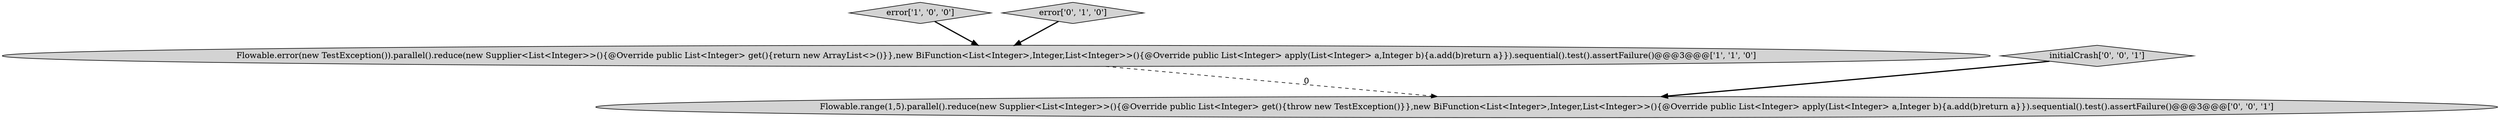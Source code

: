 digraph {
0 [style = filled, label = "error['1', '0', '0']", fillcolor = lightgray, shape = diamond image = "AAA0AAABBB1BBB"];
3 [style = filled, label = "initialCrash['0', '0', '1']", fillcolor = lightgray, shape = diamond image = "AAA0AAABBB3BBB"];
4 [style = filled, label = "Flowable.range(1,5).parallel().reduce(new Supplier<List<Integer>>(){@Override public List<Integer> get(){throw new TestException()}},new BiFunction<List<Integer>,Integer,List<Integer>>(){@Override public List<Integer> apply(List<Integer> a,Integer b){a.add(b)return a}}).sequential().test().assertFailure()@@@3@@@['0', '0', '1']", fillcolor = lightgray, shape = ellipse image = "AAA0AAABBB3BBB"];
1 [style = filled, label = "Flowable.error(new TestException()).parallel().reduce(new Supplier<List<Integer>>(){@Override public List<Integer> get(){return new ArrayList<>()}},new BiFunction<List<Integer>,Integer,List<Integer>>(){@Override public List<Integer> apply(List<Integer> a,Integer b){a.add(b)return a}}).sequential().test().assertFailure()@@@3@@@['1', '1', '0']", fillcolor = lightgray, shape = ellipse image = "AAA0AAABBB1BBB"];
2 [style = filled, label = "error['0', '1', '0']", fillcolor = lightgray, shape = diamond image = "AAA0AAABBB2BBB"];
1->4 [style = dashed, label="0"];
2->1 [style = bold, label=""];
3->4 [style = bold, label=""];
0->1 [style = bold, label=""];
}
